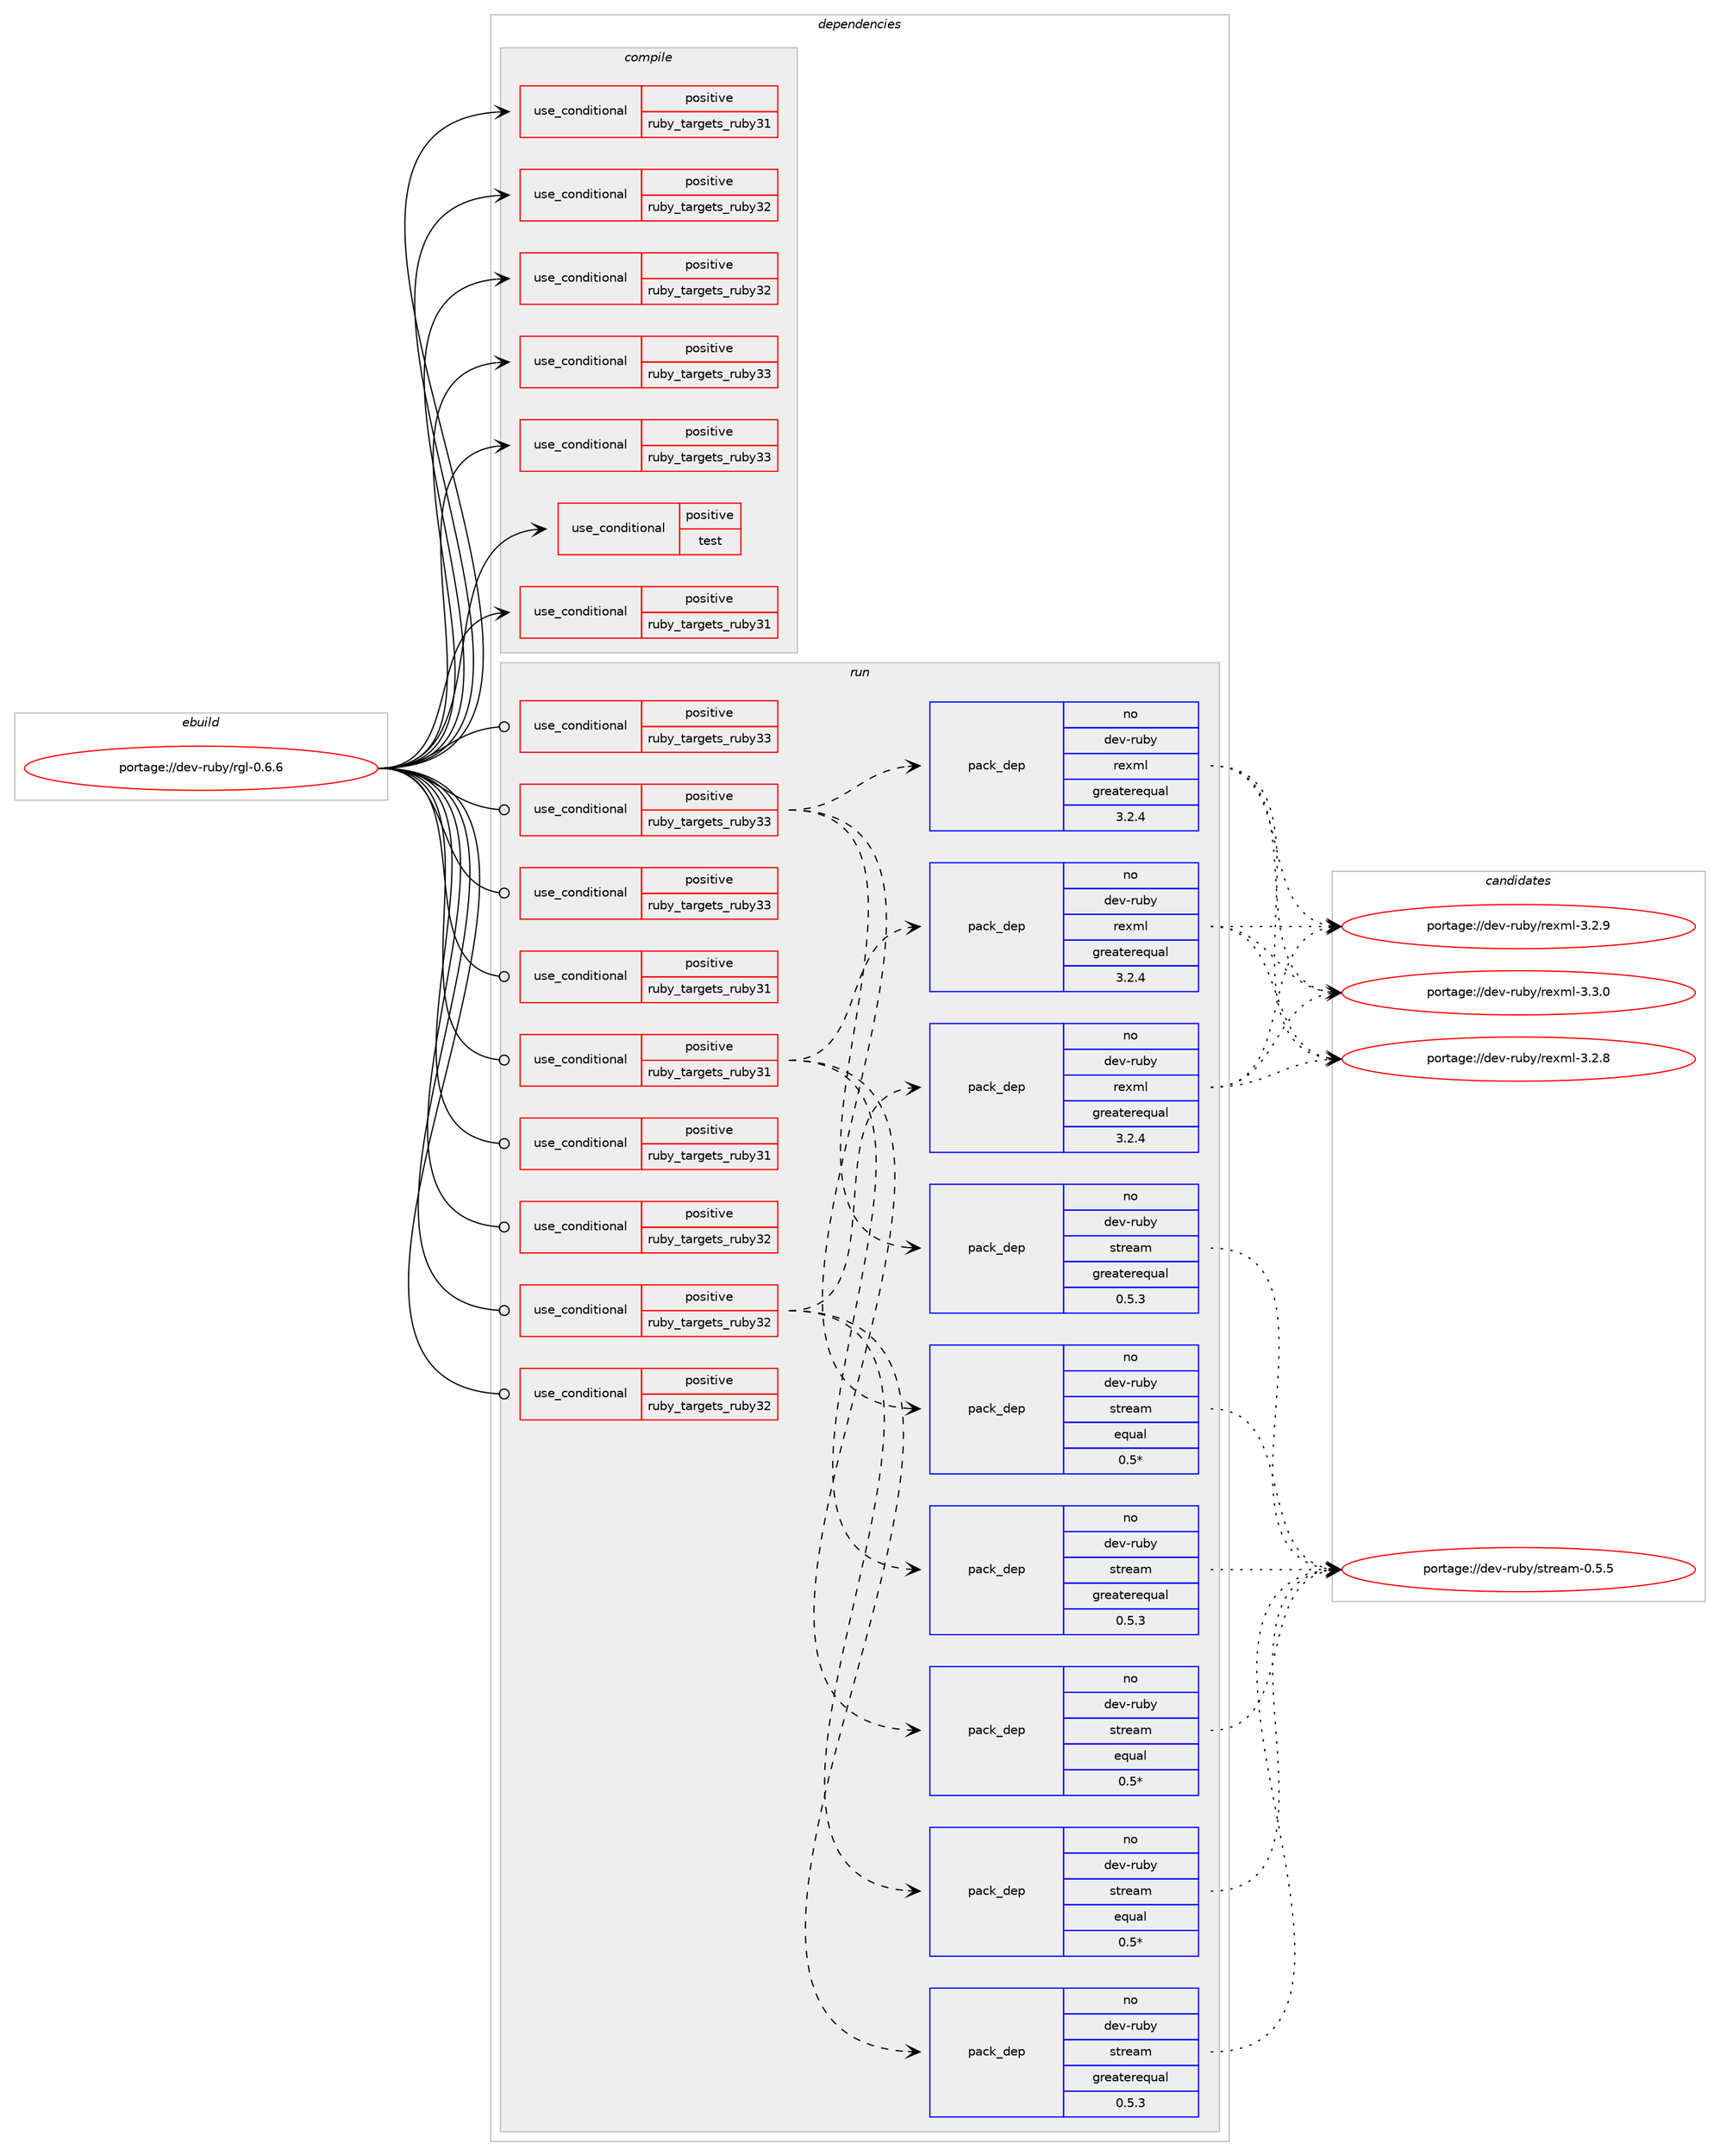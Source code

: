 digraph prolog {

# *************
# Graph options
# *************

newrank=true;
concentrate=true;
compound=true;
graph [rankdir=LR,fontname=Helvetica,fontsize=10,ranksep=1.5];#, ranksep=2.5, nodesep=0.2];
edge  [arrowhead=vee];
node  [fontname=Helvetica,fontsize=10];

# **********
# The ebuild
# **********

subgraph cluster_leftcol {
color=gray;
rank=same;
label=<<i>ebuild</i>>;
id [label="portage://dev-ruby/rgl-0.6.6", color=red, width=4, href="../dev-ruby/rgl-0.6.6.svg"];
}

# ****************
# The dependencies
# ****************

subgraph cluster_midcol {
color=gray;
label=<<i>dependencies</i>>;
subgraph cluster_compile {
fillcolor="#eeeeee";
style=filled;
label=<<i>compile</i>>;
subgraph cond53046 {
dependency101540 [label=<<TABLE BORDER="0" CELLBORDER="1" CELLSPACING="0" CELLPADDING="4"><TR><TD ROWSPAN="3" CELLPADDING="10">use_conditional</TD></TR><TR><TD>positive</TD></TR><TR><TD>ruby_targets_ruby31</TD></TR></TABLE>>, shape=none, color=red];
# *** BEGIN UNKNOWN DEPENDENCY TYPE (TODO) ***
# dependency101540 -> package_dependency(portage://dev-ruby/rgl-0.6.6,install,no,dev-lang,ruby,none,[,,],[slot(3.1)],[])
# *** END UNKNOWN DEPENDENCY TYPE (TODO) ***

}
id:e -> dependency101540:w [weight=20,style="solid",arrowhead="vee"];
subgraph cond53047 {
dependency101541 [label=<<TABLE BORDER="0" CELLBORDER="1" CELLSPACING="0" CELLPADDING="4"><TR><TD ROWSPAN="3" CELLPADDING="10">use_conditional</TD></TR><TR><TD>positive</TD></TR><TR><TD>ruby_targets_ruby31</TD></TR></TABLE>>, shape=none, color=red];
# *** BEGIN UNKNOWN DEPENDENCY TYPE (TODO) ***
# dependency101541 -> package_dependency(portage://dev-ruby/rgl-0.6.6,install,no,virtual,rubygems,none,[,,],[],[use(enable(ruby_targets_ruby31),negative)])
# *** END UNKNOWN DEPENDENCY TYPE (TODO) ***

}
id:e -> dependency101541:w [weight=20,style="solid",arrowhead="vee"];
subgraph cond53048 {
dependency101542 [label=<<TABLE BORDER="0" CELLBORDER="1" CELLSPACING="0" CELLPADDING="4"><TR><TD ROWSPAN="3" CELLPADDING="10">use_conditional</TD></TR><TR><TD>positive</TD></TR><TR><TD>ruby_targets_ruby32</TD></TR></TABLE>>, shape=none, color=red];
# *** BEGIN UNKNOWN DEPENDENCY TYPE (TODO) ***
# dependency101542 -> package_dependency(portage://dev-ruby/rgl-0.6.6,install,no,dev-lang,ruby,none,[,,],[slot(3.2)],[])
# *** END UNKNOWN DEPENDENCY TYPE (TODO) ***

}
id:e -> dependency101542:w [weight=20,style="solid",arrowhead="vee"];
subgraph cond53049 {
dependency101543 [label=<<TABLE BORDER="0" CELLBORDER="1" CELLSPACING="0" CELLPADDING="4"><TR><TD ROWSPAN="3" CELLPADDING="10">use_conditional</TD></TR><TR><TD>positive</TD></TR><TR><TD>ruby_targets_ruby32</TD></TR></TABLE>>, shape=none, color=red];
# *** BEGIN UNKNOWN DEPENDENCY TYPE (TODO) ***
# dependency101543 -> package_dependency(portage://dev-ruby/rgl-0.6.6,install,no,virtual,rubygems,none,[,,],[],[use(enable(ruby_targets_ruby32),negative)])
# *** END UNKNOWN DEPENDENCY TYPE (TODO) ***

}
id:e -> dependency101543:w [weight=20,style="solid",arrowhead="vee"];
subgraph cond53050 {
dependency101544 [label=<<TABLE BORDER="0" CELLBORDER="1" CELLSPACING="0" CELLPADDING="4"><TR><TD ROWSPAN="3" CELLPADDING="10">use_conditional</TD></TR><TR><TD>positive</TD></TR><TR><TD>ruby_targets_ruby33</TD></TR></TABLE>>, shape=none, color=red];
# *** BEGIN UNKNOWN DEPENDENCY TYPE (TODO) ***
# dependency101544 -> package_dependency(portage://dev-ruby/rgl-0.6.6,install,no,dev-lang,ruby,none,[,,],[slot(3.3)],[])
# *** END UNKNOWN DEPENDENCY TYPE (TODO) ***

}
id:e -> dependency101544:w [weight=20,style="solid",arrowhead="vee"];
subgraph cond53051 {
dependency101545 [label=<<TABLE BORDER="0" CELLBORDER="1" CELLSPACING="0" CELLPADDING="4"><TR><TD ROWSPAN="3" CELLPADDING="10">use_conditional</TD></TR><TR><TD>positive</TD></TR><TR><TD>ruby_targets_ruby33</TD></TR></TABLE>>, shape=none, color=red];
# *** BEGIN UNKNOWN DEPENDENCY TYPE (TODO) ***
# dependency101545 -> package_dependency(portage://dev-ruby/rgl-0.6.6,install,no,virtual,rubygems,none,[,,],[],[use(enable(ruby_targets_ruby33),negative)])
# *** END UNKNOWN DEPENDENCY TYPE (TODO) ***

}
id:e -> dependency101545:w [weight=20,style="solid",arrowhead="vee"];
subgraph cond53052 {
dependency101546 [label=<<TABLE BORDER="0" CELLBORDER="1" CELLSPACING="0" CELLPADDING="4"><TR><TD ROWSPAN="3" CELLPADDING="10">use_conditional</TD></TR><TR><TD>positive</TD></TR><TR><TD>test</TD></TR></TABLE>>, shape=none, color=red];
# *** BEGIN UNKNOWN DEPENDENCY TYPE (TODO) ***
# dependency101546 -> package_dependency(portage://dev-ruby/rgl-0.6.6,install,no,media-gfx,graphviz,none,[,,],[],[])
# *** END UNKNOWN DEPENDENCY TYPE (TODO) ***

}
id:e -> dependency101546:w [weight=20,style="solid",arrowhead="vee"];
}
subgraph cluster_compileandrun {
fillcolor="#eeeeee";
style=filled;
label=<<i>compile and run</i>>;
}
subgraph cluster_run {
fillcolor="#eeeeee";
style=filled;
label=<<i>run</i>>;
subgraph cond53053 {
dependency101547 [label=<<TABLE BORDER="0" CELLBORDER="1" CELLSPACING="0" CELLPADDING="4"><TR><TD ROWSPAN="3" CELLPADDING="10">use_conditional</TD></TR><TR><TD>positive</TD></TR><TR><TD>ruby_targets_ruby31</TD></TR></TABLE>>, shape=none, color=red];
# *** BEGIN UNKNOWN DEPENDENCY TYPE (TODO) ***
# dependency101547 -> package_dependency(portage://dev-ruby/rgl-0.6.6,run,no,dev-lang,ruby,none,[,,],[slot(3.1)],[])
# *** END UNKNOWN DEPENDENCY TYPE (TODO) ***

}
id:e -> dependency101547:w [weight=20,style="solid",arrowhead="odot"];
subgraph cond53054 {
dependency101548 [label=<<TABLE BORDER="0" CELLBORDER="1" CELLSPACING="0" CELLPADDING="4"><TR><TD ROWSPAN="3" CELLPADDING="10">use_conditional</TD></TR><TR><TD>positive</TD></TR><TR><TD>ruby_targets_ruby31</TD></TR></TABLE>>, shape=none, color=red];
# *** BEGIN UNKNOWN DEPENDENCY TYPE (TODO) ***
# dependency101548 -> package_dependency(portage://dev-ruby/rgl-0.6.6,run,no,dev-ruby,pairing_heap,none,[,,],[slot(0)],[use(enable(ruby_targets_ruby31),negative)])
# *** END UNKNOWN DEPENDENCY TYPE (TODO) ***

subgraph pack47172 {
dependency101549 [label=<<TABLE BORDER="0" CELLBORDER="1" CELLSPACING="0" CELLPADDING="4" WIDTH="220"><TR><TD ROWSPAN="6" CELLPADDING="30">pack_dep</TD></TR><TR><TD WIDTH="110">no</TD></TR><TR><TD>dev-ruby</TD></TR><TR><TD>rexml</TD></TR><TR><TD>greaterequal</TD></TR><TR><TD>3.2.4</TD></TR></TABLE>>, shape=none, color=blue];
}
dependency101548:e -> dependency101549:w [weight=20,style="dashed",arrowhead="vee"];
subgraph pack47173 {
dependency101550 [label=<<TABLE BORDER="0" CELLBORDER="1" CELLSPACING="0" CELLPADDING="4" WIDTH="220"><TR><TD ROWSPAN="6" CELLPADDING="30">pack_dep</TD></TR><TR><TD WIDTH="110">no</TD></TR><TR><TD>dev-ruby</TD></TR><TR><TD>stream</TD></TR><TR><TD>greaterequal</TD></TR><TR><TD>0.5.3</TD></TR></TABLE>>, shape=none, color=blue];
}
dependency101548:e -> dependency101550:w [weight=20,style="dashed",arrowhead="vee"];
subgraph pack47174 {
dependency101551 [label=<<TABLE BORDER="0" CELLBORDER="1" CELLSPACING="0" CELLPADDING="4" WIDTH="220"><TR><TD ROWSPAN="6" CELLPADDING="30">pack_dep</TD></TR><TR><TD WIDTH="110">no</TD></TR><TR><TD>dev-ruby</TD></TR><TR><TD>stream</TD></TR><TR><TD>equal</TD></TR><TR><TD>0.5*</TD></TR></TABLE>>, shape=none, color=blue];
}
dependency101548:e -> dependency101551:w [weight=20,style="dashed",arrowhead="vee"];
}
id:e -> dependency101548:w [weight=20,style="solid",arrowhead="odot"];
subgraph cond53055 {
dependency101552 [label=<<TABLE BORDER="0" CELLBORDER="1" CELLSPACING="0" CELLPADDING="4"><TR><TD ROWSPAN="3" CELLPADDING="10">use_conditional</TD></TR><TR><TD>positive</TD></TR><TR><TD>ruby_targets_ruby31</TD></TR></TABLE>>, shape=none, color=red];
# *** BEGIN UNKNOWN DEPENDENCY TYPE (TODO) ***
# dependency101552 -> package_dependency(portage://dev-ruby/rgl-0.6.6,run,no,virtual,rubygems,none,[,,],[],[use(enable(ruby_targets_ruby31),negative)])
# *** END UNKNOWN DEPENDENCY TYPE (TODO) ***

}
id:e -> dependency101552:w [weight=20,style="solid",arrowhead="odot"];
subgraph cond53056 {
dependency101553 [label=<<TABLE BORDER="0" CELLBORDER="1" CELLSPACING="0" CELLPADDING="4"><TR><TD ROWSPAN="3" CELLPADDING="10">use_conditional</TD></TR><TR><TD>positive</TD></TR><TR><TD>ruby_targets_ruby32</TD></TR></TABLE>>, shape=none, color=red];
# *** BEGIN UNKNOWN DEPENDENCY TYPE (TODO) ***
# dependency101553 -> package_dependency(portage://dev-ruby/rgl-0.6.6,run,no,dev-lang,ruby,none,[,,],[slot(3.2)],[])
# *** END UNKNOWN DEPENDENCY TYPE (TODO) ***

}
id:e -> dependency101553:w [weight=20,style="solid",arrowhead="odot"];
subgraph cond53057 {
dependency101554 [label=<<TABLE BORDER="0" CELLBORDER="1" CELLSPACING="0" CELLPADDING="4"><TR><TD ROWSPAN="3" CELLPADDING="10">use_conditional</TD></TR><TR><TD>positive</TD></TR><TR><TD>ruby_targets_ruby32</TD></TR></TABLE>>, shape=none, color=red];
# *** BEGIN UNKNOWN DEPENDENCY TYPE (TODO) ***
# dependency101554 -> package_dependency(portage://dev-ruby/rgl-0.6.6,run,no,dev-ruby,pairing_heap,none,[,,],[slot(0)],[use(enable(ruby_targets_ruby32),negative)])
# *** END UNKNOWN DEPENDENCY TYPE (TODO) ***

subgraph pack47175 {
dependency101555 [label=<<TABLE BORDER="0" CELLBORDER="1" CELLSPACING="0" CELLPADDING="4" WIDTH="220"><TR><TD ROWSPAN="6" CELLPADDING="30">pack_dep</TD></TR><TR><TD WIDTH="110">no</TD></TR><TR><TD>dev-ruby</TD></TR><TR><TD>rexml</TD></TR><TR><TD>greaterequal</TD></TR><TR><TD>3.2.4</TD></TR></TABLE>>, shape=none, color=blue];
}
dependency101554:e -> dependency101555:w [weight=20,style="dashed",arrowhead="vee"];
subgraph pack47176 {
dependency101556 [label=<<TABLE BORDER="0" CELLBORDER="1" CELLSPACING="0" CELLPADDING="4" WIDTH="220"><TR><TD ROWSPAN="6" CELLPADDING="30">pack_dep</TD></TR><TR><TD WIDTH="110">no</TD></TR><TR><TD>dev-ruby</TD></TR><TR><TD>stream</TD></TR><TR><TD>greaterequal</TD></TR><TR><TD>0.5.3</TD></TR></TABLE>>, shape=none, color=blue];
}
dependency101554:e -> dependency101556:w [weight=20,style="dashed",arrowhead="vee"];
subgraph pack47177 {
dependency101557 [label=<<TABLE BORDER="0" CELLBORDER="1" CELLSPACING="0" CELLPADDING="4" WIDTH="220"><TR><TD ROWSPAN="6" CELLPADDING="30">pack_dep</TD></TR><TR><TD WIDTH="110">no</TD></TR><TR><TD>dev-ruby</TD></TR><TR><TD>stream</TD></TR><TR><TD>equal</TD></TR><TR><TD>0.5*</TD></TR></TABLE>>, shape=none, color=blue];
}
dependency101554:e -> dependency101557:w [weight=20,style="dashed",arrowhead="vee"];
}
id:e -> dependency101554:w [weight=20,style="solid",arrowhead="odot"];
subgraph cond53058 {
dependency101558 [label=<<TABLE BORDER="0" CELLBORDER="1" CELLSPACING="0" CELLPADDING="4"><TR><TD ROWSPAN="3" CELLPADDING="10">use_conditional</TD></TR><TR><TD>positive</TD></TR><TR><TD>ruby_targets_ruby32</TD></TR></TABLE>>, shape=none, color=red];
# *** BEGIN UNKNOWN DEPENDENCY TYPE (TODO) ***
# dependency101558 -> package_dependency(portage://dev-ruby/rgl-0.6.6,run,no,virtual,rubygems,none,[,,],[],[use(enable(ruby_targets_ruby32),negative)])
# *** END UNKNOWN DEPENDENCY TYPE (TODO) ***

}
id:e -> dependency101558:w [weight=20,style="solid",arrowhead="odot"];
subgraph cond53059 {
dependency101559 [label=<<TABLE BORDER="0" CELLBORDER="1" CELLSPACING="0" CELLPADDING="4"><TR><TD ROWSPAN="3" CELLPADDING="10">use_conditional</TD></TR><TR><TD>positive</TD></TR><TR><TD>ruby_targets_ruby33</TD></TR></TABLE>>, shape=none, color=red];
# *** BEGIN UNKNOWN DEPENDENCY TYPE (TODO) ***
# dependency101559 -> package_dependency(portage://dev-ruby/rgl-0.6.6,run,no,dev-lang,ruby,none,[,,],[slot(3.3)],[])
# *** END UNKNOWN DEPENDENCY TYPE (TODO) ***

}
id:e -> dependency101559:w [weight=20,style="solid",arrowhead="odot"];
subgraph cond53060 {
dependency101560 [label=<<TABLE BORDER="0" CELLBORDER="1" CELLSPACING="0" CELLPADDING="4"><TR><TD ROWSPAN="3" CELLPADDING="10">use_conditional</TD></TR><TR><TD>positive</TD></TR><TR><TD>ruby_targets_ruby33</TD></TR></TABLE>>, shape=none, color=red];
# *** BEGIN UNKNOWN DEPENDENCY TYPE (TODO) ***
# dependency101560 -> package_dependency(portage://dev-ruby/rgl-0.6.6,run,no,dev-ruby,pairing_heap,none,[,,],[slot(0)],[use(enable(ruby_targets_ruby33),negative)])
# *** END UNKNOWN DEPENDENCY TYPE (TODO) ***

subgraph pack47178 {
dependency101561 [label=<<TABLE BORDER="0" CELLBORDER="1" CELLSPACING="0" CELLPADDING="4" WIDTH="220"><TR><TD ROWSPAN="6" CELLPADDING="30">pack_dep</TD></TR><TR><TD WIDTH="110">no</TD></TR><TR><TD>dev-ruby</TD></TR><TR><TD>rexml</TD></TR><TR><TD>greaterequal</TD></TR><TR><TD>3.2.4</TD></TR></TABLE>>, shape=none, color=blue];
}
dependency101560:e -> dependency101561:w [weight=20,style="dashed",arrowhead="vee"];
subgraph pack47179 {
dependency101562 [label=<<TABLE BORDER="0" CELLBORDER="1" CELLSPACING="0" CELLPADDING="4" WIDTH="220"><TR><TD ROWSPAN="6" CELLPADDING="30">pack_dep</TD></TR><TR><TD WIDTH="110">no</TD></TR><TR><TD>dev-ruby</TD></TR><TR><TD>stream</TD></TR><TR><TD>greaterequal</TD></TR><TR><TD>0.5.3</TD></TR></TABLE>>, shape=none, color=blue];
}
dependency101560:e -> dependency101562:w [weight=20,style="dashed",arrowhead="vee"];
subgraph pack47180 {
dependency101563 [label=<<TABLE BORDER="0" CELLBORDER="1" CELLSPACING="0" CELLPADDING="4" WIDTH="220"><TR><TD ROWSPAN="6" CELLPADDING="30">pack_dep</TD></TR><TR><TD WIDTH="110">no</TD></TR><TR><TD>dev-ruby</TD></TR><TR><TD>stream</TD></TR><TR><TD>equal</TD></TR><TR><TD>0.5*</TD></TR></TABLE>>, shape=none, color=blue];
}
dependency101560:e -> dependency101563:w [weight=20,style="dashed",arrowhead="vee"];
}
id:e -> dependency101560:w [weight=20,style="solid",arrowhead="odot"];
subgraph cond53061 {
dependency101564 [label=<<TABLE BORDER="0" CELLBORDER="1" CELLSPACING="0" CELLPADDING="4"><TR><TD ROWSPAN="3" CELLPADDING="10">use_conditional</TD></TR><TR><TD>positive</TD></TR><TR><TD>ruby_targets_ruby33</TD></TR></TABLE>>, shape=none, color=red];
# *** BEGIN UNKNOWN DEPENDENCY TYPE (TODO) ***
# dependency101564 -> package_dependency(portage://dev-ruby/rgl-0.6.6,run,no,virtual,rubygems,none,[,,],[],[use(enable(ruby_targets_ruby33),negative)])
# *** END UNKNOWN DEPENDENCY TYPE (TODO) ***

}
id:e -> dependency101564:w [weight=20,style="solid",arrowhead="odot"];
}
}

# **************
# The candidates
# **************

subgraph cluster_choices {
rank=same;
color=gray;
label=<<i>candidates</i>>;

subgraph choice47172 {
color=black;
nodesep=1;
choice100101118451141179812147114101120109108455146504656 [label="portage://dev-ruby/rexml-3.2.8", color=red, width=4,href="../dev-ruby/rexml-3.2.8.svg"];
choice100101118451141179812147114101120109108455146504657 [label="portage://dev-ruby/rexml-3.2.9", color=red, width=4,href="../dev-ruby/rexml-3.2.9.svg"];
choice100101118451141179812147114101120109108455146514648 [label="portage://dev-ruby/rexml-3.3.0", color=red, width=4,href="../dev-ruby/rexml-3.3.0.svg"];
dependency101549:e -> choice100101118451141179812147114101120109108455146504656:w [style=dotted,weight="100"];
dependency101549:e -> choice100101118451141179812147114101120109108455146504657:w [style=dotted,weight="100"];
dependency101549:e -> choice100101118451141179812147114101120109108455146514648:w [style=dotted,weight="100"];
}
subgraph choice47173 {
color=black;
nodesep=1;
choice10010111845114117981214711511611410197109454846534653 [label="portage://dev-ruby/stream-0.5.5", color=red, width=4,href="../dev-ruby/stream-0.5.5.svg"];
dependency101550:e -> choice10010111845114117981214711511611410197109454846534653:w [style=dotted,weight="100"];
}
subgraph choice47174 {
color=black;
nodesep=1;
choice10010111845114117981214711511611410197109454846534653 [label="portage://dev-ruby/stream-0.5.5", color=red, width=4,href="../dev-ruby/stream-0.5.5.svg"];
dependency101551:e -> choice10010111845114117981214711511611410197109454846534653:w [style=dotted,weight="100"];
}
subgraph choice47175 {
color=black;
nodesep=1;
choice100101118451141179812147114101120109108455146504656 [label="portage://dev-ruby/rexml-3.2.8", color=red, width=4,href="../dev-ruby/rexml-3.2.8.svg"];
choice100101118451141179812147114101120109108455146504657 [label="portage://dev-ruby/rexml-3.2.9", color=red, width=4,href="../dev-ruby/rexml-3.2.9.svg"];
choice100101118451141179812147114101120109108455146514648 [label="portage://dev-ruby/rexml-3.3.0", color=red, width=4,href="../dev-ruby/rexml-3.3.0.svg"];
dependency101555:e -> choice100101118451141179812147114101120109108455146504656:w [style=dotted,weight="100"];
dependency101555:e -> choice100101118451141179812147114101120109108455146504657:w [style=dotted,weight="100"];
dependency101555:e -> choice100101118451141179812147114101120109108455146514648:w [style=dotted,weight="100"];
}
subgraph choice47176 {
color=black;
nodesep=1;
choice10010111845114117981214711511611410197109454846534653 [label="portage://dev-ruby/stream-0.5.5", color=red, width=4,href="../dev-ruby/stream-0.5.5.svg"];
dependency101556:e -> choice10010111845114117981214711511611410197109454846534653:w [style=dotted,weight="100"];
}
subgraph choice47177 {
color=black;
nodesep=1;
choice10010111845114117981214711511611410197109454846534653 [label="portage://dev-ruby/stream-0.5.5", color=red, width=4,href="../dev-ruby/stream-0.5.5.svg"];
dependency101557:e -> choice10010111845114117981214711511611410197109454846534653:w [style=dotted,weight="100"];
}
subgraph choice47178 {
color=black;
nodesep=1;
choice100101118451141179812147114101120109108455146504656 [label="portage://dev-ruby/rexml-3.2.8", color=red, width=4,href="../dev-ruby/rexml-3.2.8.svg"];
choice100101118451141179812147114101120109108455146504657 [label="portage://dev-ruby/rexml-3.2.9", color=red, width=4,href="../dev-ruby/rexml-3.2.9.svg"];
choice100101118451141179812147114101120109108455146514648 [label="portage://dev-ruby/rexml-3.3.0", color=red, width=4,href="../dev-ruby/rexml-3.3.0.svg"];
dependency101561:e -> choice100101118451141179812147114101120109108455146504656:w [style=dotted,weight="100"];
dependency101561:e -> choice100101118451141179812147114101120109108455146504657:w [style=dotted,weight="100"];
dependency101561:e -> choice100101118451141179812147114101120109108455146514648:w [style=dotted,weight="100"];
}
subgraph choice47179 {
color=black;
nodesep=1;
choice10010111845114117981214711511611410197109454846534653 [label="portage://dev-ruby/stream-0.5.5", color=red, width=4,href="../dev-ruby/stream-0.5.5.svg"];
dependency101562:e -> choice10010111845114117981214711511611410197109454846534653:w [style=dotted,weight="100"];
}
subgraph choice47180 {
color=black;
nodesep=1;
choice10010111845114117981214711511611410197109454846534653 [label="portage://dev-ruby/stream-0.5.5", color=red, width=4,href="../dev-ruby/stream-0.5.5.svg"];
dependency101563:e -> choice10010111845114117981214711511611410197109454846534653:w [style=dotted,weight="100"];
}
}

}

